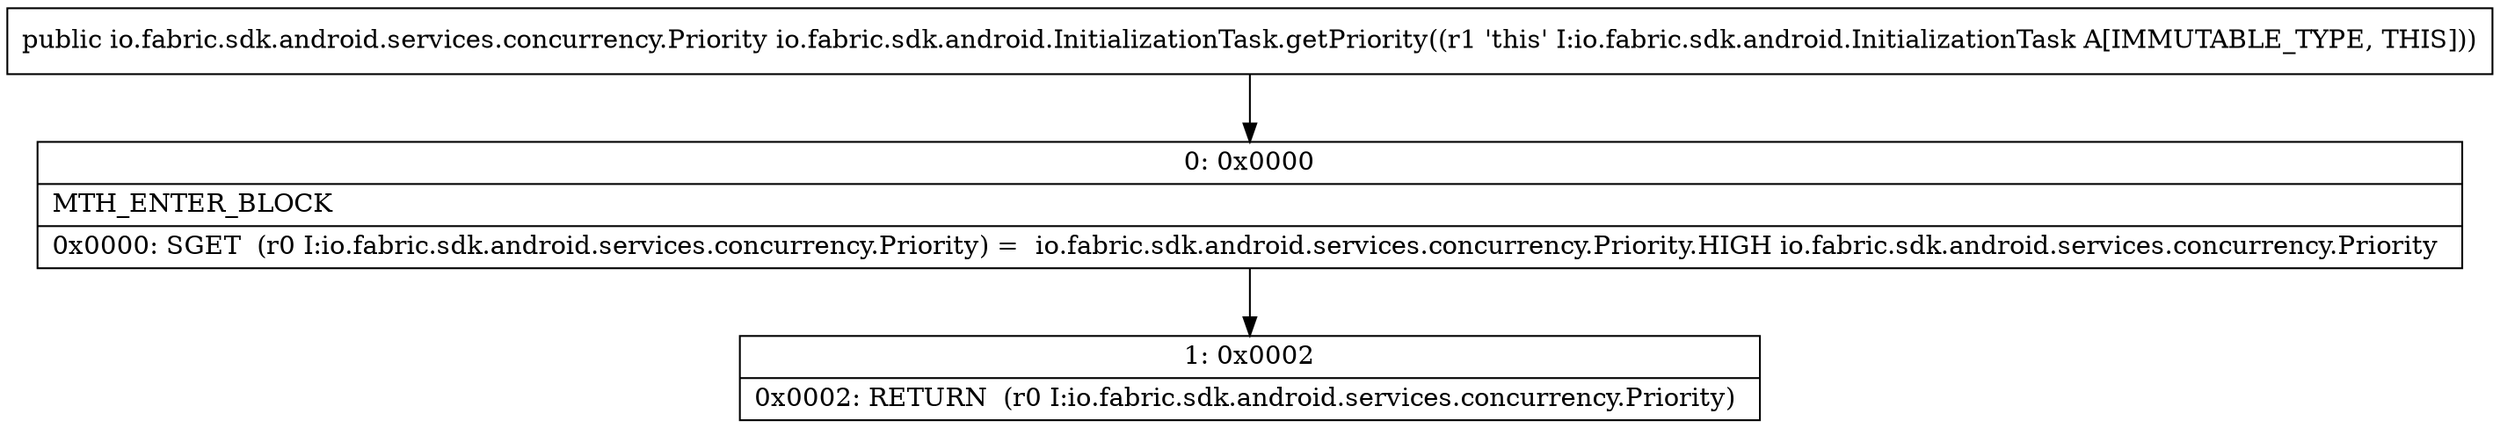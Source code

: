 digraph "CFG forio.fabric.sdk.android.InitializationTask.getPriority()Lio\/fabric\/sdk\/android\/services\/concurrency\/Priority;" {
Node_0 [shape=record,label="{0\:\ 0x0000|MTH_ENTER_BLOCK\l|0x0000: SGET  (r0 I:io.fabric.sdk.android.services.concurrency.Priority) =  io.fabric.sdk.android.services.concurrency.Priority.HIGH io.fabric.sdk.android.services.concurrency.Priority \l}"];
Node_1 [shape=record,label="{1\:\ 0x0002|0x0002: RETURN  (r0 I:io.fabric.sdk.android.services.concurrency.Priority) \l}"];
MethodNode[shape=record,label="{public io.fabric.sdk.android.services.concurrency.Priority io.fabric.sdk.android.InitializationTask.getPriority((r1 'this' I:io.fabric.sdk.android.InitializationTask A[IMMUTABLE_TYPE, THIS])) }"];
MethodNode -> Node_0;
Node_0 -> Node_1;
}

